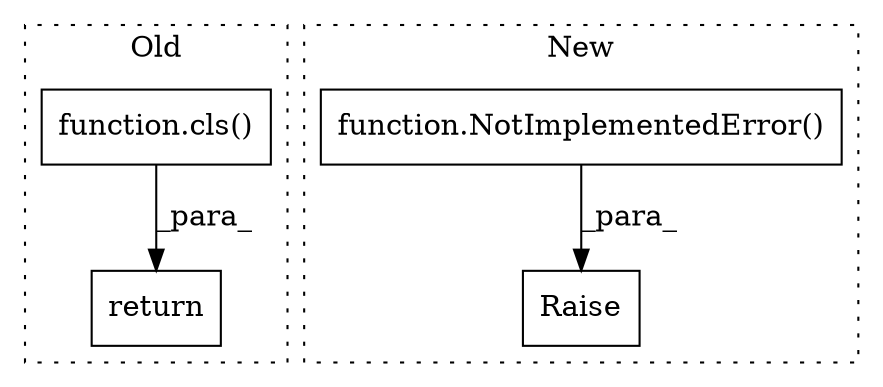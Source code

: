 digraph G {
subgraph cluster0 {
1 [label="function.cls()" a="75" s="736,750" l="4,1" shape="box"];
4 [label="return" a="93" s="729" l="7" shape="box"];
label = "Old";
style="dotted";
}
subgraph cluster1 {
2 [label="function.NotImplementedError()" a="75" s="1400,1453" l="20,1" shape="box"];
3 [label="Raise" a="91" s="1394" l="6" shape="box"];
label = "New";
style="dotted";
}
1 -> 4 [label="_para_"];
2 -> 3 [label="_para_"];
}